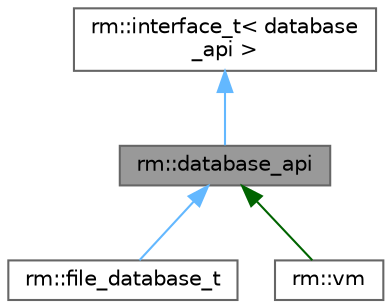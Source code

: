 digraph "rm::database_api"
{
 // LATEX_PDF_SIZE
  bgcolor="transparent";
  edge [fontname=Helvetica,fontsize=10,labelfontname=Helvetica,labelfontsize=10];
  node [fontname=Helvetica,fontsize=10,shape=box,height=0.2,width=0.4];
  Node1 [id="Node000001",label="rm::database_api",height=0.2,width=0.4,color="gray40", fillcolor="grey60", style="filled", fontcolor="black",tooltip="Абстрактный интерфейс для работы с сущностями базы данных через JSON."];
  Node2 -> Node1 [id="edge1_Node000001_Node000002",dir="back",color="steelblue1",style="solid",tooltip=" "];
  Node2 [id="Node000002",label="rm::interface_t\< database\l_api \>",height=0.2,width=0.4,color="gray40", fillcolor="white", style="filled",URL="$classrm_1_1interface__t.html",tooltip=" "];
  Node1 -> Node3 [id="edge2_Node000001_Node000003",dir="back",color="steelblue1",style="solid",tooltip=" "];
  Node3 [id="Node000003",label="rm::file_database_t",height=0.2,width=0.4,color="gray40", fillcolor="white", style="filled",URL="$classrm_1_1file__database__t.html",tooltip="Реализация файловой базы данных для хранения сущностей в формате JSON."];
  Node1 -> Node4 [id="edge3_Node000001_Node000004",dir="back",color="darkgreen",style="solid",tooltip=" "];
  Node4 [id="Node000004",label="rm::vm",height=0.2,width=0.4,color="gray40", fillcolor="white", style="filled",URL="$classrm_1_1vm.html",tooltip="Виртуальная машина для выполнения отношений (сущностей), представленных в формате JSON."];
}
